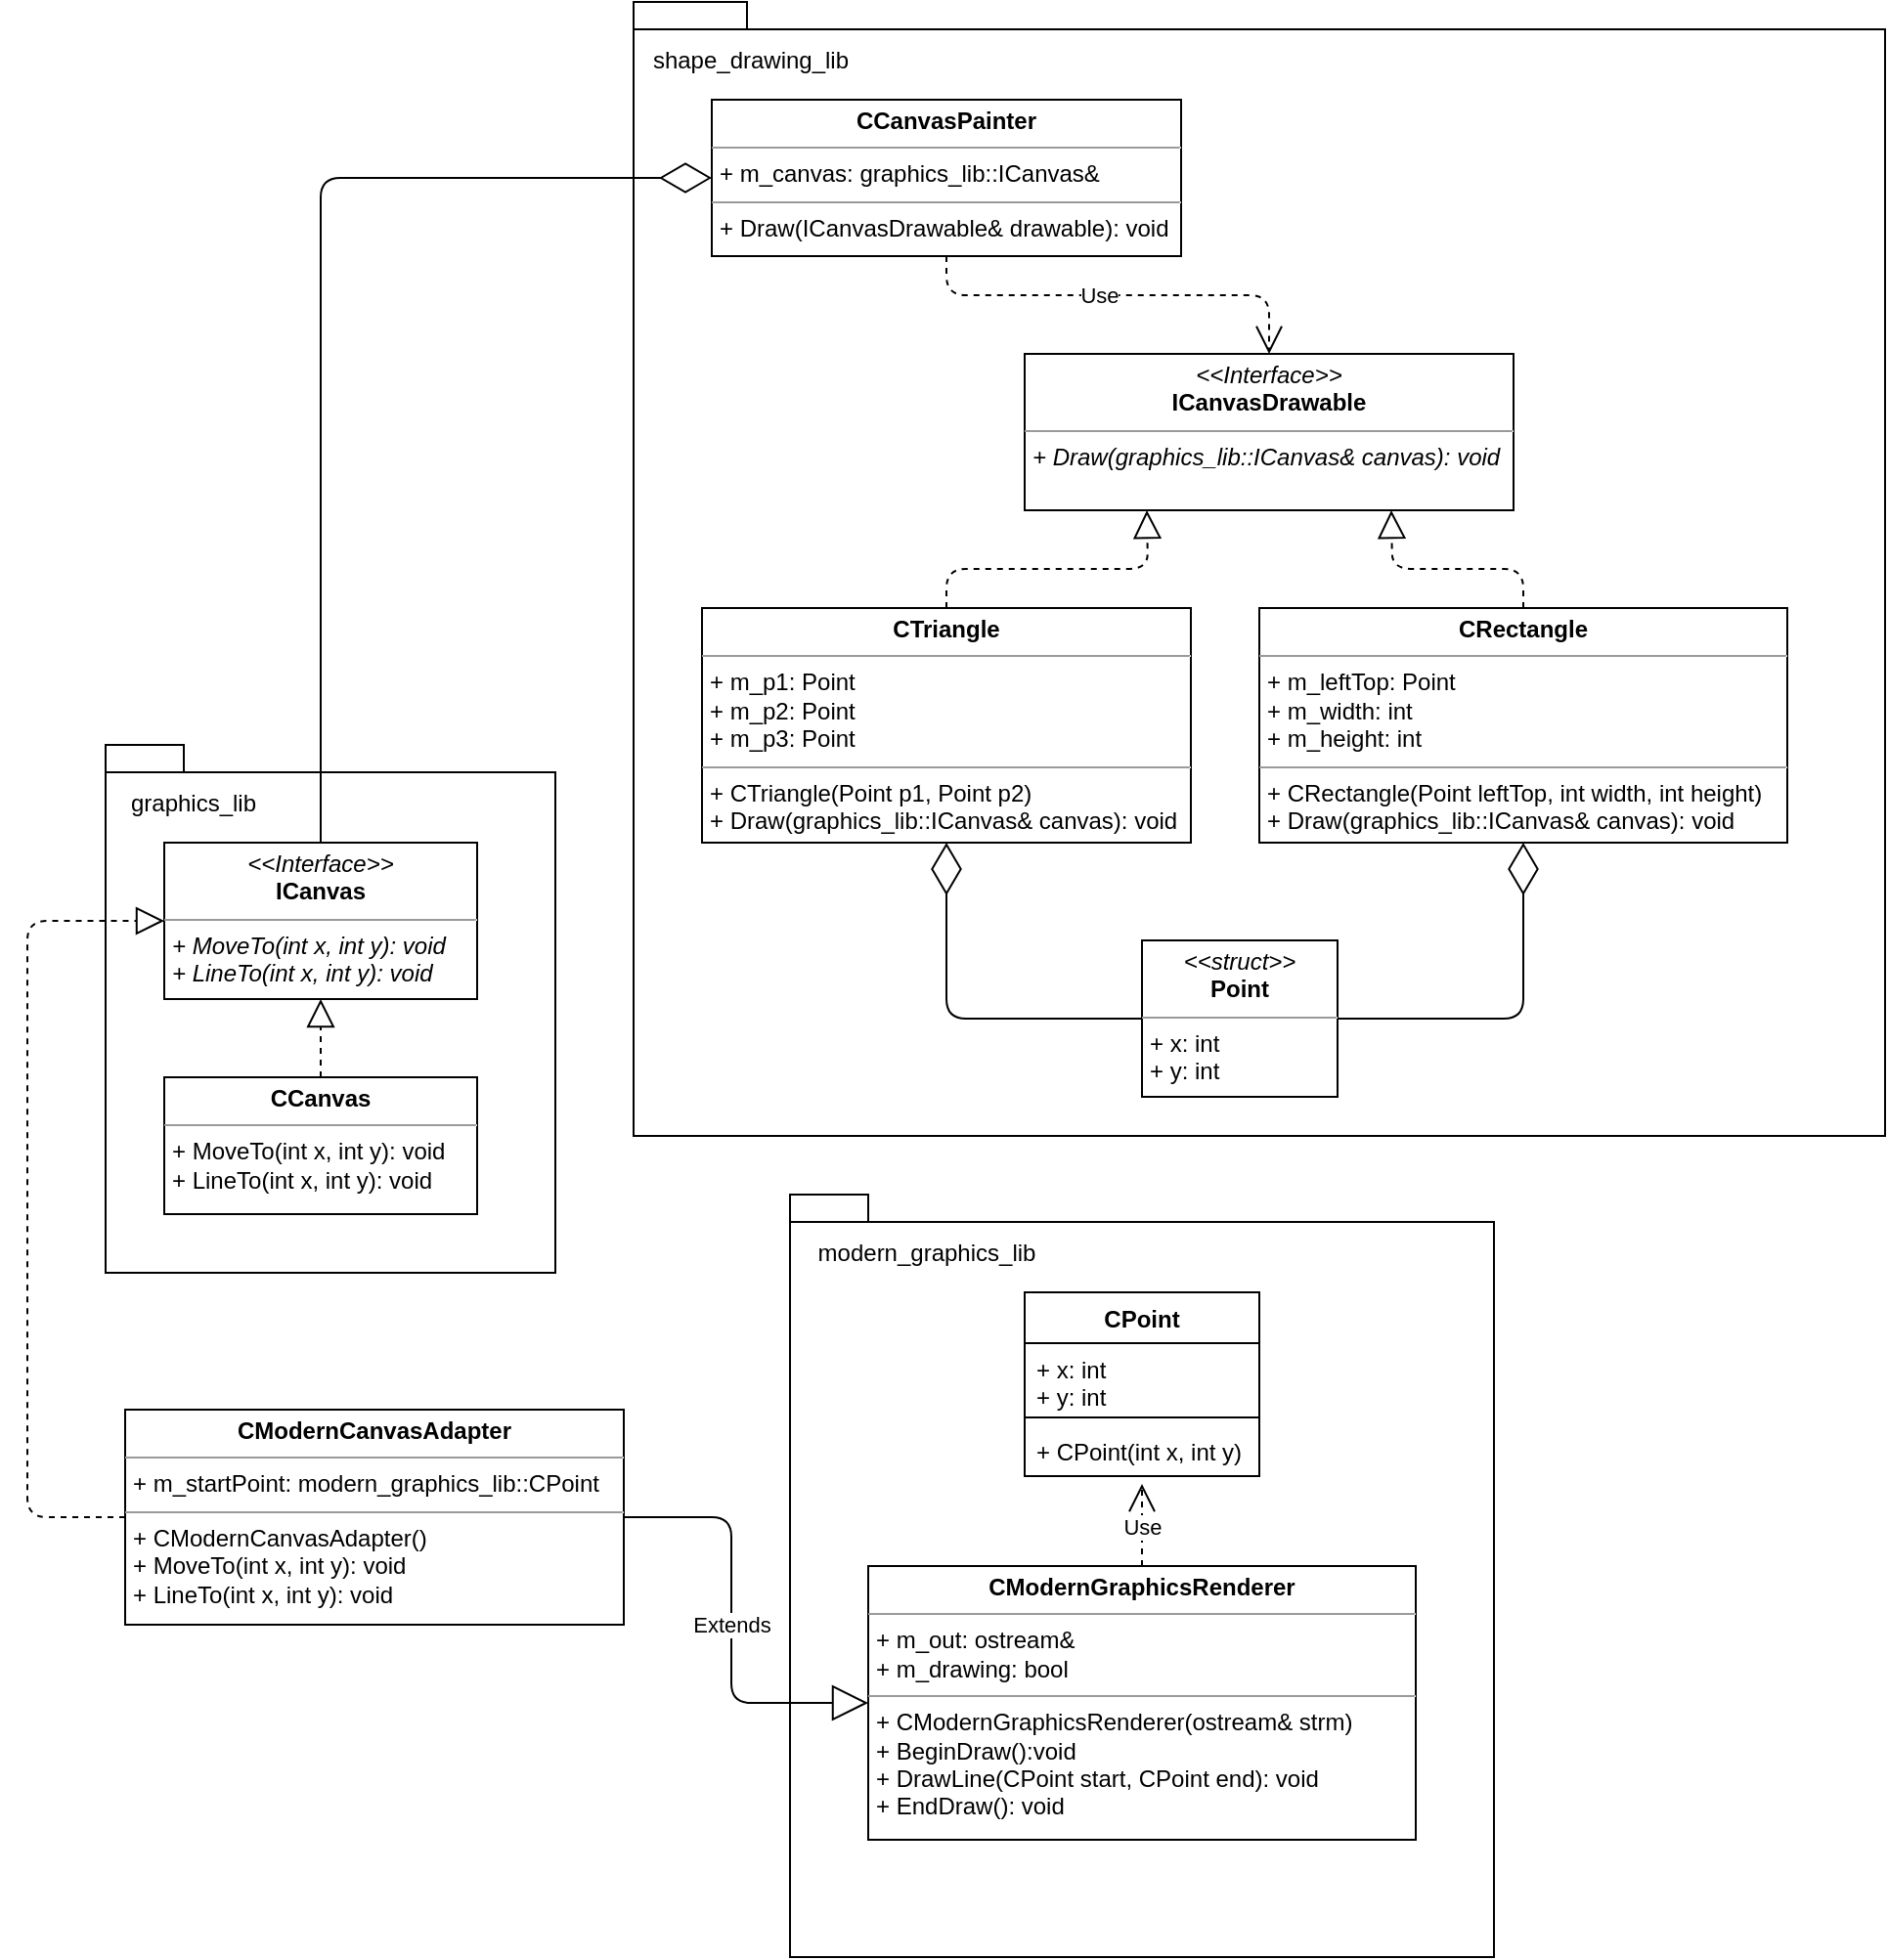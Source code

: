<mxfile version="12.1.7" type="device" pages="1"><diagram name="Page-1" id="c4acf3e9-155e-7222-9cf6-157b1a14988f"><mxGraphModel dx="2230" dy="699" grid="1" gridSize="10" guides="1" tooltips="1" connect="1" arrows="1" fold="1" page="1" pageScale="1" pageWidth="850" pageHeight="1100" background="#ffffff" math="0" shadow="0"><root><mxCell id="0"/><mxCell id="1" parent="0"/><mxCell id="kJ_QTpa63XO8IataWxLp-2" value="&lt;p style=&quot;margin: 0px ; margin-top: 4px ; text-align: center&quot;&gt;&lt;i&gt;&amp;lt;&amp;lt;Interface&amp;gt;&amp;gt;&lt;/i&gt;&lt;br&gt;&lt;b&gt;ICanvas&lt;/b&gt;&lt;/p&gt;&lt;hr size=&quot;1&quot;&gt;&lt;p style=&quot;margin: 0px ; margin-left: 4px&quot;&gt;&lt;i&gt;+ MoveTo(int x, int y): void&lt;/i&gt;&lt;br&gt;&lt;i&gt;+ LineTo(int x, int y): void&lt;/i&gt;&lt;/p&gt;" style="verticalAlign=top;align=left;overflow=fill;fontSize=12;fontFamily=Helvetica;html=1;" vertex="1" parent="1"><mxGeometry x="80" y="440" width="160" height="80" as="geometry"/></mxCell><mxCell id="kJ_QTpa63XO8IataWxLp-7" value="&lt;p style=&quot;margin: 0px ; margin-top: 4px ; text-align: center&quot;&gt;&lt;b&gt;CCanvas&lt;/b&gt;&lt;/p&gt;&lt;hr size=&quot;1&quot;&gt;&lt;p style=&quot;margin: 0px ; margin-left: 4px&quot;&gt;&lt;span&gt;+ MoveTo(int x, int y): void&lt;/span&gt;&lt;/p&gt;&lt;p style=&quot;margin: 0px ; margin-left: 4px&quot;&gt;&lt;span&gt;+ LineTo(int x, int y): void&lt;/span&gt;&lt;/p&gt;" style="verticalAlign=top;align=left;overflow=fill;fontSize=12;fontFamily=Helvetica;html=1;" vertex="1" parent="1"><mxGeometry x="80" y="560" width="160" height="70" as="geometry"/></mxCell><mxCell id="kJ_QTpa63XO8IataWxLp-8" style="edgeStyle=orthogonalEdgeStyle;rounded=0;orthogonalLoop=1;jettySize=auto;html=1;exitX=0.5;exitY=1;exitDx=0;exitDy=0;" edge="1" parent="1" source="kJ_QTpa63XO8IataWxLp-7" target="kJ_QTpa63XO8IataWxLp-7"><mxGeometry relative="1" as="geometry"/></mxCell><mxCell id="kJ_QTpa63XO8IataWxLp-9" value="" style="endArrow=block;dashed=1;endFill=0;endSize=12;html=1;entryX=0.5;entryY=1;entryDx=0;entryDy=0;exitX=0.5;exitY=0;exitDx=0;exitDy=0;" edge="1" parent="1" source="kJ_QTpa63XO8IataWxLp-7" target="kJ_QTpa63XO8IataWxLp-2"><mxGeometry width="160" relative="1" as="geometry"><mxPoint x="80" y="670" as="sourcePoint"/><mxPoint x="240" y="670" as="targetPoint"/></mxGeometry></mxCell><mxCell id="kJ_QTpa63XO8IataWxLp-10" value="CPoint" style="swimlane;fontStyle=1;align=center;verticalAlign=top;childLayout=stackLayout;horizontal=1;startSize=26;horizontalStack=0;resizeParent=1;resizeParentMax=0;resizeLast=0;collapsible=1;marginBottom=0;" vertex="1" parent="1"><mxGeometry x="520" y="670" width="120" height="94" as="geometry"/></mxCell><mxCell id="kJ_QTpa63XO8IataWxLp-11" value="+ x: int&#10;+ y: int" style="text;strokeColor=none;fillColor=none;align=left;verticalAlign=top;spacingLeft=4;spacingRight=4;overflow=hidden;rotatable=0;points=[[0,0.5],[1,0.5]];portConstraint=eastwest;" vertex="1" parent="kJ_QTpa63XO8IataWxLp-10"><mxGeometry y="26" width="120" height="34" as="geometry"/></mxCell><mxCell id="kJ_QTpa63XO8IataWxLp-12" value="" style="line;strokeWidth=1;fillColor=none;align=left;verticalAlign=middle;spacingTop=-1;spacingLeft=3;spacingRight=3;rotatable=0;labelPosition=right;points=[];portConstraint=eastwest;" vertex="1" parent="kJ_QTpa63XO8IataWxLp-10"><mxGeometry y="60" width="120" height="8" as="geometry"/></mxCell><mxCell id="kJ_QTpa63XO8IataWxLp-13" value="+ CPoint(int x, int y)" style="text;strokeColor=none;fillColor=none;align=left;verticalAlign=top;spacingLeft=4;spacingRight=4;overflow=hidden;rotatable=0;points=[[0,0.5],[1,0.5]];portConstraint=eastwest;" vertex="1" parent="kJ_QTpa63XO8IataWxLp-10"><mxGeometry y="68" width="120" height="26" as="geometry"/></mxCell><mxCell id="kJ_QTpa63XO8IataWxLp-14" value="&lt;p style=&quot;margin: 0px ; margin-top: 4px ; text-align: center&quot;&gt;&lt;b&gt;CModernGraphicsRenderer&lt;/b&gt;&lt;/p&gt;&lt;hr size=&quot;1&quot;&gt;&lt;p style=&quot;margin: 0px ; margin-left: 4px&quot;&gt;+ m_out: ostream&amp;amp;&lt;/p&gt;&lt;p style=&quot;margin: 0px ; margin-left: 4px&quot;&gt;+ m_drawing: bool&lt;/p&gt;&lt;hr size=&quot;1&quot;&gt;&lt;p style=&quot;margin: 0px ; margin-left: 4px&quot;&gt;+ CModernGraphicsRenderer(ostream&amp;amp; strm)&lt;/p&gt;&lt;p style=&quot;margin: 0px ; margin-left: 4px&quot;&gt;+ BeginDraw():void&lt;/p&gt;&lt;p style=&quot;margin: 0px ; margin-left: 4px&quot;&gt;+ DrawLine(CPoint start, CPoint end): void&lt;/p&gt;&lt;p style=&quot;margin: 0px ; margin-left: 4px&quot;&gt;+ EndDraw(): void&lt;/p&gt;" style="verticalAlign=top;align=left;overflow=fill;fontSize=12;fontFamily=Helvetica;html=1;" vertex="1" parent="1"><mxGeometry x="440" y="810" width="280" height="140" as="geometry"/></mxCell><mxCell id="kJ_QTpa63XO8IataWxLp-15" value="Use" style="endArrow=open;endSize=12;dashed=1;html=1;exitX=0.5;exitY=0;exitDx=0;exitDy=0;entryX=0.5;entryY=1.154;entryDx=0;entryDy=0;entryPerimeter=0;" edge="1" parent="1" source="kJ_QTpa63XO8IataWxLp-14" target="kJ_QTpa63XO8IataWxLp-13"><mxGeometry x="-0.048" width="160" relative="1" as="geometry"><mxPoint x="310" y="795" as="sourcePoint"/><mxPoint x="330" y="721" as="targetPoint"/><mxPoint as="offset"/></mxGeometry></mxCell><mxCell id="kJ_QTpa63XO8IataWxLp-16" value="&lt;p style=&quot;margin: 0px ; margin-top: 4px ; text-align: center&quot;&gt;&lt;b&gt;CCanvasPainter&lt;/b&gt;&lt;/p&gt;&lt;hr size=&quot;1&quot;&gt;&lt;p style=&quot;margin: 0px ; margin-left: 4px&quot;&gt;+ m_canvas: graphics_lib::ICanvas&amp;amp;&lt;/p&gt;&lt;hr size=&quot;1&quot;&gt;&lt;p style=&quot;margin: 0px ; margin-left: 4px&quot;&gt;+ Draw(ICanvasDrawable&amp;amp; drawable): void&lt;/p&gt;&lt;p style=&quot;margin: 0px ; margin-left: 4px&quot;&gt;&lt;br&gt;&lt;/p&gt;" style="verticalAlign=top;align=left;overflow=fill;fontSize=12;fontFamily=Helvetica;html=1;" vertex="1" parent="1"><mxGeometry x="360" y="60" width="240" height="80" as="geometry"/></mxCell><mxCell id="kJ_QTpa63XO8IataWxLp-20" value="&lt;p style=&quot;margin: 0px ; margin-top: 4px ; text-align: center&quot;&gt;&lt;i&gt;&amp;lt;&amp;lt;Interface&amp;gt;&amp;gt;&lt;/i&gt;&lt;br&gt;&lt;b&gt;ICanvasDrawable&lt;/b&gt;&lt;/p&gt;&lt;hr size=&quot;1&quot;&gt;&lt;p style=&quot;margin: 0px ; margin-left: 4px&quot;&gt;&lt;i&gt;+ Draw(graphics_lib::ICanvas&amp;amp; canvas): void&lt;/i&gt;&lt;/p&gt;" style="verticalAlign=top;align=left;overflow=fill;fontSize=12;fontFamily=Helvetica;html=1;" vertex="1" parent="1"><mxGeometry x="520" y="190" width="250" height="80" as="geometry"/></mxCell><mxCell id="kJ_QTpa63XO8IataWxLp-21" value="Use" style="endArrow=open;endSize=12;dashed=1;html=1;entryX=0.5;entryY=0;entryDx=0;entryDy=0;exitX=0.5;exitY=1;exitDx=0;exitDy=0;" edge="1" parent="1" source="kJ_QTpa63XO8IataWxLp-16" target="kJ_QTpa63XO8IataWxLp-20"><mxGeometry x="-0.091" width="160" relative="1" as="geometry"><mxPoint x="440" y="145" as="sourcePoint"/><mxPoint x="440" y="200" as="targetPoint"/><Array as="points"><mxPoint x="480" y="160"/><mxPoint x="645" y="160"/></Array><mxPoint as="offset"/></mxGeometry></mxCell><mxCell id="kJ_QTpa63XO8IataWxLp-22" value="&lt;p style=&quot;margin: 0px ; margin-top: 4px ; text-align: center&quot;&gt;&lt;b&gt;CTriangle&lt;/b&gt;&lt;/p&gt;&lt;hr size=&quot;1&quot;&gt;&lt;p style=&quot;margin: 0px ; margin-left: 4px&quot;&gt;+ m_p1: Point&lt;/p&gt;&lt;p style=&quot;margin: 0px ; margin-left: 4px&quot;&gt;+ m_p2: Point&lt;br&gt;&lt;/p&gt;&lt;p style=&quot;margin: 0px ; margin-left: 4px&quot;&gt;+ m_p3: Point&lt;br&gt;&lt;/p&gt;&lt;hr size=&quot;1&quot;&gt;&lt;p style=&quot;margin: 0px ; margin-left: 4px&quot;&gt;+ CTriangle(Point p1, Point p2)&lt;/p&gt;&lt;p style=&quot;margin: 0px ; margin-left: 4px&quot;&gt;+ Draw(graphics_lib::ICanvas&amp;amp; canvas): void&lt;/p&gt;" style="verticalAlign=top;align=left;overflow=fill;fontSize=12;fontFamily=Helvetica;html=1;" vertex="1" parent="1"><mxGeometry x="355" y="320" width="250" height="120" as="geometry"/></mxCell><mxCell id="kJ_QTpa63XO8IataWxLp-23" value="" style="endArrow=block;dashed=1;endFill=0;endSize=12;html=1;exitX=0.5;exitY=0;exitDx=0;exitDy=0;entryX=0.25;entryY=1;entryDx=0;entryDy=0;" edge="1" parent="1" source="kJ_QTpa63XO8IataWxLp-22" target="kJ_QTpa63XO8IataWxLp-20"><mxGeometry width="160" relative="1" as="geometry"><mxPoint x="80" y="880" as="sourcePoint"/><mxPoint x="240" y="880" as="targetPoint"/><Array as="points"><mxPoint x="480" y="300"/><mxPoint x="583" y="300"/></Array></mxGeometry></mxCell><mxCell id="kJ_QTpa63XO8IataWxLp-24" value="&lt;p style=&quot;margin: 0px ; margin-top: 4px ; text-align: center&quot;&gt;&lt;b&gt;CRectangle&lt;/b&gt;&lt;/p&gt;&lt;hr size=&quot;1&quot;&gt;&lt;p style=&quot;margin: 0px ; margin-left: 4px&quot;&gt;+ m_leftTop: Point&lt;/p&gt;&lt;p style=&quot;margin: 0px ; margin-left: 4px&quot;&gt;+ m_width: int&lt;/p&gt;&lt;p style=&quot;margin: 0px ; margin-left: 4px&quot;&gt;+ m_height: int&lt;/p&gt;&lt;hr size=&quot;1&quot;&gt;&lt;p style=&quot;margin: 0px ; margin-left: 4px&quot;&gt;+ CRectangle(Point leftTop, int width, int height&lt;span&gt;)&lt;/span&gt;&lt;/p&gt;&lt;p style=&quot;margin: 0px ; margin-left: 4px&quot;&gt;+ Draw(graphics_lib::ICanvas&amp;amp; canvas): void&lt;span&gt;&lt;br&gt;&lt;/span&gt;&lt;/p&gt;" style="verticalAlign=top;align=left;overflow=fill;fontSize=12;fontFamily=Helvetica;html=1;" vertex="1" parent="1"><mxGeometry x="640" y="320" width="270" height="120" as="geometry"/></mxCell><mxCell id="kJ_QTpa63XO8IataWxLp-25" value="" style="endArrow=block;dashed=1;endFill=0;endSize=12;html=1;entryX=0.75;entryY=1;entryDx=0;entryDy=0;exitX=0.5;exitY=0;exitDx=0;exitDy=0;" edge="1" parent="1" source="kJ_QTpa63XO8IataWxLp-24" target="kJ_QTpa63XO8IataWxLp-20"><mxGeometry width="160" relative="1" as="geometry"><mxPoint x="80" y="880" as="sourcePoint"/><mxPoint x="240" y="880" as="targetPoint"/><Array as="points"><mxPoint x="775" y="300"/><mxPoint x="708" y="300"/></Array></mxGeometry></mxCell><mxCell id="kJ_QTpa63XO8IataWxLp-26" value="&lt;p style=&quot;margin: 0px ; margin-top: 4px ; text-align: center&quot;&gt;&lt;i&gt;&amp;lt;&amp;lt;struct&amp;gt;&amp;gt;&lt;/i&gt;&lt;br&gt;&lt;b&gt;Point&lt;/b&gt;&lt;/p&gt;&lt;hr size=&quot;1&quot;&gt;&lt;p style=&quot;margin: 0px ; margin-left: 4px&quot;&gt;+ x: int&lt;br&gt;+ y: int&lt;/p&gt;&lt;p style=&quot;margin: 0px ; margin-left: 4px&quot;&gt;&lt;br&gt;&lt;/p&gt;" style="verticalAlign=top;align=left;overflow=fill;fontSize=12;fontFamily=Helvetica;html=1;" vertex="1" parent="1"><mxGeometry x="580" y="490" width="100" height="80" as="geometry"/></mxCell><mxCell id="kJ_QTpa63XO8IataWxLp-29" value="" style="shape=folder;fontStyle=1;spacingTop=10;tabWidth=40;tabHeight=14;tabPosition=left;html=1;fillColor=none;" vertex="1" parent="1"><mxGeometry x="50" y="390" width="230" height="270" as="geometry"/></mxCell><mxCell id="kJ_QTpa63XO8IataWxLp-30" value="graphics_lib" style="text;html=1;strokeColor=none;fillColor=none;align=center;verticalAlign=middle;whiteSpace=wrap;rounded=0;" vertex="1" parent="1"><mxGeometry x="60" y="410" width="70" height="20" as="geometry"/></mxCell><mxCell id="kJ_QTpa63XO8IataWxLp-32" value="" style="shape=folder;fontStyle=1;spacingTop=10;tabWidth=40;tabHeight=14;tabPosition=left;html=1;fillColor=none;" vertex="1" parent="1"><mxGeometry x="320" y="10" width="640" height="580" as="geometry"/></mxCell><mxCell id="kJ_QTpa63XO8IataWxLp-33" value="shape_drawing_lib" style="text;html=1;strokeColor=none;fillColor=none;align=center;verticalAlign=middle;whiteSpace=wrap;rounded=0;" vertex="1" parent="1"><mxGeometry x="320" y="30" width="120" height="20" as="geometry"/></mxCell><mxCell id="kJ_QTpa63XO8IataWxLp-36" value="" style="shape=folder;fontStyle=1;spacingTop=10;tabWidth=40;tabHeight=14;tabPosition=left;html=1;fillColor=none;" vertex="1" parent="1"><mxGeometry x="400" y="620" width="360" height="390" as="geometry"/></mxCell><mxCell id="kJ_QTpa63XO8IataWxLp-37" value="modern_graphics_lib" style="text;html=1;strokeColor=none;fillColor=none;align=center;verticalAlign=middle;whiteSpace=wrap;rounded=0;" vertex="1" parent="1"><mxGeometry x="410" y="640" width="120" height="20" as="geometry"/></mxCell><mxCell id="kJ_QTpa63XO8IataWxLp-38" value="&lt;p style=&quot;margin: 0px ; margin-top: 4px ; text-align: center&quot;&gt;&lt;b&gt;CModernCanvasAdapter&lt;/b&gt;&lt;/p&gt;&lt;hr size=&quot;1&quot;&gt;&lt;p style=&quot;margin: 0px ; margin-left: 4px&quot;&gt;+ m_startPoint: modern_graphics_lib::CPoint&lt;/p&gt;&lt;hr size=&quot;1&quot;&gt;&lt;p style=&quot;margin: 0px ; margin-left: 4px&quot;&gt;+ CModernCanvasAdapter()&lt;/p&gt;&lt;p style=&quot;margin: 0px ; margin-left: 4px&quot;&gt;+ MoveTo(int x, int y): void&lt;/p&gt;&lt;p style=&quot;margin: 0px ; margin-left: 4px&quot;&gt;+ LineTo(int x, int y): void&lt;/p&gt;" style="verticalAlign=top;align=left;overflow=fill;fontSize=12;fontFamily=Helvetica;html=1;fillColor=none;" vertex="1" parent="1"><mxGeometry x="60" y="730" width="255" height="110" as="geometry"/></mxCell><mxCell id="kJ_QTpa63XO8IataWxLp-39" value="" style="endArrow=diamondThin;endFill=0;endSize=24;html=1;entryX=0;entryY=0.5;entryDx=0;entryDy=0;exitX=0.5;exitY=0;exitDx=0;exitDy=0;" edge="1" parent="1" source="kJ_QTpa63XO8IataWxLp-2" target="kJ_QTpa63XO8IataWxLp-16"><mxGeometry width="160" relative="1" as="geometry"><mxPoint x="180" y="240" as="sourcePoint"/><mxPoint x="250" y="100" as="targetPoint"/><Array as="points"><mxPoint x="160" y="100"/></Array></mxGeometry></mxCell><mxCell id="kJ_QTpa63XO8IataWxLp-40" value="" style="endArrow=diamondThin;endFill=0;endSize=24;html=1;entryX=0.5;entryY=1;entryDx=0;entryDy=0;exitX=0;exitY=0.5;exitDx=0;exitDy=0;" edge="1" parent="1" source="kJ_QTpa63XO8IataWxLp-26" target="kJ_QTpa63XO8IataWxLp-22"><mxGeometry width="160" relative="1" as="geometry"><mxPoint x="40" y="1030" as="sourcePoint"/><mxPoint x="200" y="1030" as="targetPoint"/><Array as="points"><mxPoint x="480" y="530"/></Array></mxGeometry></mxCell><mxCell id="kJ_QTpa63XO8IataWxLp-41" value="" style="endArrow=diamondThin;endFill=0;endSize=24;html=1;entryX=0.5;entryY=1;entryDx=0;entryDy=0;exitX=1;exitY=0.5;exitDx=0;exitDy=0;" edge="1" parent="1" source="kJ_QTpa63XO8IataWxLp-26" target="kJ_QTpa63XO8IataWxLp-24"><mxGeometry width="160" relative="1" as="geometry"><mxPoint x="40" y="1030" as="sourcePoint"/><mxPoint x="200" y="1030" as="targetPoint"/><Array as="points"><mxPoint x="775" y="530"/></Array></mxGeometry></mxCell><mxCell id="kJ_QTpa63XO8IataWxLp-42" value="Extends" style="endArrow=block;endSize=16;endFill=0;html=1;entryX=0;entryY=0.5;entryDx=0;entryDy=0;exitX=1;exitY=0.5;exitDx=0;exitDy=0;" edge="1" parent="1" source="kJ_QTpa63XO8IataWxLp-38" target="kJ_QTpa63XO8IataWxLp-14"><mxGeometry width="160" relative="1" as="geometry"><mxPoint x="40" y="1030" as="sourcePoint"/><mxPoint x="330" y="890" as="targetPoint"/><Array as="points"><mxPoint x="370" y="785"/><mxPoint x="370" y="880"/></Array></mxGeometry></mxCell><mxCell id="kJ_QTpa63XO8IataWxLp-43" value="" style="endArrow=block;dashed=1;endFill=0;endSize=12;html=1;exitX=0;exitY=0.5;exitDx=0;exitDy=0;entryX=0;entryY=0.5;entryDx=0;entryDy=0;" edge="1" parent="1" source="kJ_QTpa63XO8IataWxLp-38" target="kJ_QTpa63XO8IataWxLp-2"><mxGeometry width="160" relative="1" as="geometry"><mxPoint x="50" y="1030" as="sourcePoint"/><mxPoint x="-31" y="750" as="targetPoint"/><Array as="points"><mxPoint x="10" y="785"/><mxPoint x="10" y="690"/><mxPoint x="10" y="480"/></Array></mxGeometry></mxCell></root></mxGraphModel></diagram></mxfile>
